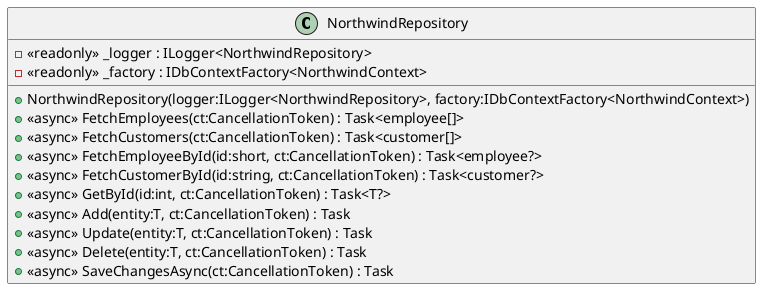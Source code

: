 @startuml
class NorthwindRepository {
    - <<readonly>> _logger : ILogger<NorthwindRepository>
    - <<readonly>> _factory : IDbContextFactory<NorthwindContext>
    + NorthwindRepository(logger:ILogger<NorthwindRepository>, factory:IDbContextFactory<NorthwindContext>)
    + <<async>> FetchEmployees(ct:CancellationToken) : Task<employee[]>
    + <<async>> FetchCustomers(ct:CancellationToken) : Task<customer[]>
    + <<async>> FetchEmployeeById(id:short, ct:CancellationToken) : Task<employee?>
    + <<async>> FetchCustomerById(id:string, ct:CancellationToken) : Task<customer?>
    + <<async>> GetById(id:int, ct:CancellationToken) : Task<T?>
    + <<async>> Add(entity:T, ct:CancellationToken) : Task
    + <<async>> Update(entity:T, ct:CancellationToken) : Task
    + <<async>> Delete(entity:T, ct:CancellationToken) : Task
    + <<async>> SaveChangesAsync(ct:CancellationToken) : Task
}
@enduml
